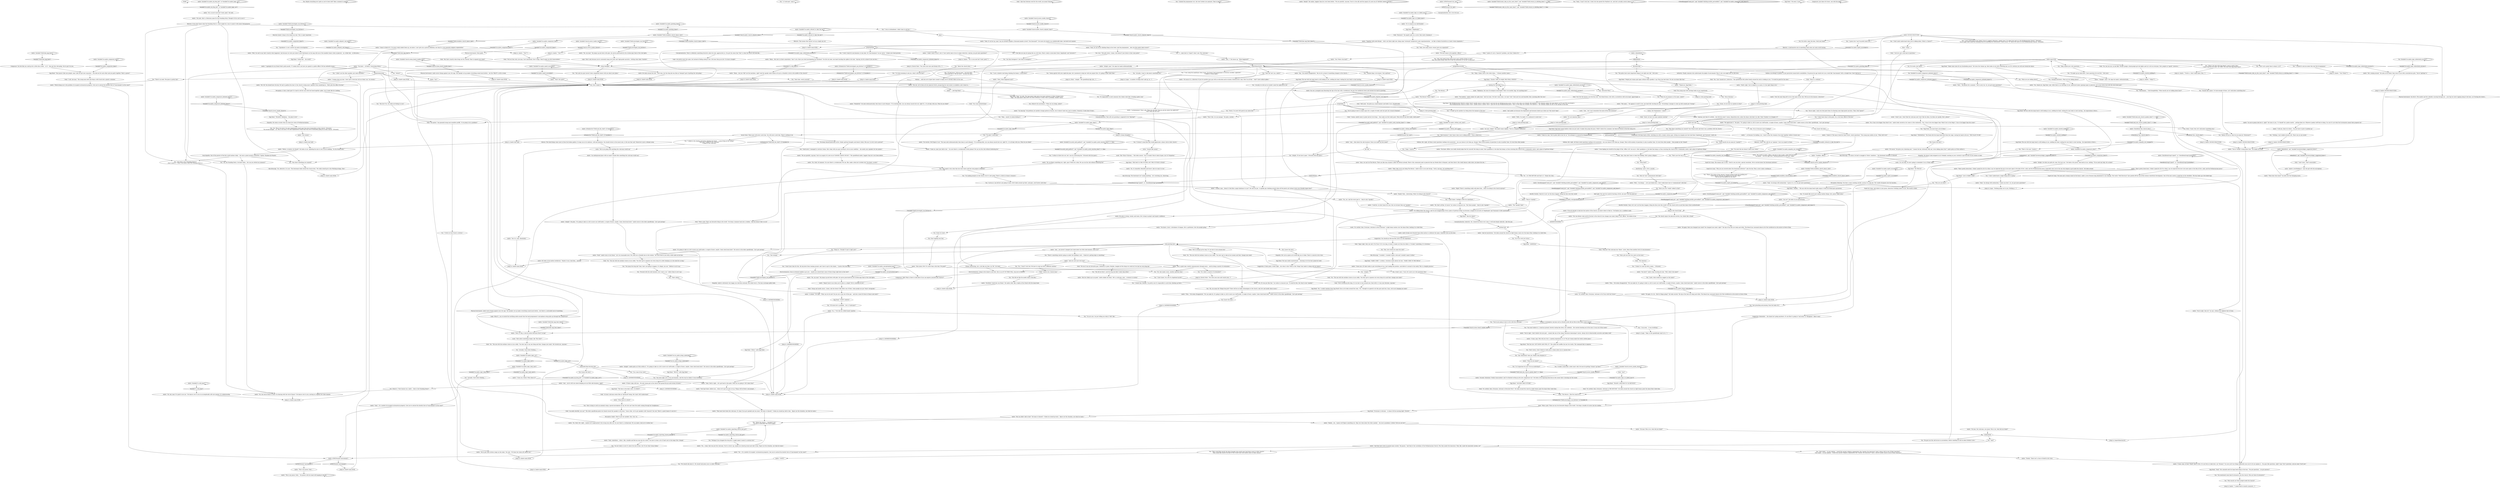 # ICE / ANDRE
# Talking to the speedfreaks' leader
# ==================================================
digraph G {
	  0 [label="START"];
	  1 [label="input"];
	  2 [label="Andre: \"Come on, man. You've gotta talk to her for us!\" He attempts to conceal his disappointment."];
	  3 [label="Andre: \"Oh, so you've met her? Good, good.\" He nods."];
	  4 [label="Andre: \"And... you haven't changed your mind about our little side business, have you?\""];
	  5 [label="You: \"I think I've come up with a name...\" (Proceed.)"];
	  6 [label="Acele: \"Like... the I-can't-remember-the-name-of-the-club amnesia?\""];
	  7 [label="Acele: \"Andre's overthinking it,\" says the girl with the microphone."];
	  8 [label="Acele: \"It's settled, then. Everyone, welcome to Disco Elysium!\" A light beam washes over the dance floor, bathing it in violet blue."];
	  9 [label="You: \"We should talk about it. We should talk about your so-called 'dancing'.\""];
	  10 [label="Egg Head: \"Make some noise for my Insulindian posse!\" He turns the volume up, then looks at you with a knowing nod. As if it's obvious you will now break into dance."];
	  11 [label="You: Maybe everything isn't quite as you've been told? Take a moment to analyse."];
	  12 [label="You: Variable[\"ice.andre_logic_whitecheck_success\"]"];
	  13 [label="Variable[\"ice.andre_logic_whitecheck_success\"]", shape=diamond];
	  14 [label="!(Variable[\"ice.andre_logic_whitecheck_success\"])", shape=diamond];
	  15 [label="You: \"I've been meaning to ask you, what's with the hair?\""];
	  16 [label="Jump to: [Andre: \"\"Mhm?\"\"]"];
	  17 [label="Egg Head: The one with the large head is still looking at you, nodding his head, waiting for your body to start moving... his expectation is fierce..."];
	  18 [label="Andre: Variable[\"TASK.investigate_sea_fortress\"]"];
	  19 [label="Variable[\"TASK.investigate_sea_fortress\"]", shape=diamond];
	  20 [label="!(Variable[\"TASK.investigate_sea_fortress\"])", shape=diamond];
	  21 [label="drughubbo"];
	  22 [label="Noid: \"The Return. I like the sound of it.\""];
	  23 [label="Andre: IsTaskActive(\"TASK.ask_the_wind\")--[[ Variable[ ]]"];
	  24 [label="IsTaskActive(\"TASK.ask_the_wind\")--[[ Variable[ ]]", shape=diamond];
	  25 [label="!(IsTaskActive(\"TASK.ask_the_wind\")--[[ Variable[ ]])", shape=diamond];
	  26 [label="You: \"As far as I can tell he's not going to leave. He'll climb around up there, and guys, you'll never catch him.\""];
	  27 [label="Andre: \"What kind of a hitch?\""];
	  28 [label="Andre: \"Yeah, he can do his climbing thing in the tower. And the programmer... does she like anodic dance music?\""];
	  29 [label="Andre: \"Ecstatic vibrations! Totally transcendent! And I've finished setting up the new compressor too!\" He looks at the imposing black box in the corner that's churning out the sound."];
	  30 [label="Andre: \"Goodbye, officer.\""];
	  31 [label="Andre: \"It's going to take us a bit to move our stuff inside. A couple of hours, maybe. Come check back later!\" He waves to the other speedfreaks. \"Let's get moving!\""];
	  32 [label="You: \"Egg Head, you must have a lot of ideas.\""];
	  33 [label="Jump to: [club greeting hub]"];
	  34 [label="Jump to: [club greeting hub]"];
	  35 [label="Conceptualization: There is definitely something futuristic about his hair, aggressively so. You get the sense that *this* is what the future will look like..."];
	  36 [label="You: \"What kind?\""];
	  37 [label="Egg Head: \"People just wanna spin tapes without them spookin' it up! Place has bad sines! No one can dance like that.\""];
	  38 [label="Andre: \"C'mon, man, at least *think* about it first. It's our lives at stake here, our *dreams!* I'm sure you'll see things differently once you've let me explain it... You guys like questions, right? Cops *love* questions, ask me some! You'll see!\""];
	  39 [label="Egg Head: \"The Perikarnassian Church is about *love*! Anodic music is about *love*! I got love for my Perikarnassian posse, *love* is the relay out of death! WE DANCE!!!\" He violently shakes the tape player, as if to see if he can break it.\n\"The Perikarnassian Church is about *love*! Anodic music is about *love*! I got love for my Perikarnassian posse, *love* is the relay out of death! WE DANCE!!!\" He violently shakes his fist to the rhythm of the beat."];
	  40 [label="Andre: \"I didn't want to say it, but it *was* pretty lame of you to imply otherwise. Anyway, you got more questions?\""];
	  41 [label="You: \"Are they foreigners? I bet they're foreigners.\""];
	  42 [label="Andre: \"They're *spooky*.\""];
	  43 [label="Andre: Variable[\"TASK.look_into_church_spooks_done\"] == false"];
	  44 [label="Variable[\"TASK.look_into_church_spooks_done\"] == false", shape=diamond];
	  45 [label="!(Variable[\"TASK.look_into_church_spooks_done\"] == false)", shape=diamond];
	  46 [label="Andre: \"Of course it is, otherwise I'd just be another poor guy with no education and no money. General-issue, man. Now I'm all that -- *and* I have radical spikes.\""];
	  47 [label="Andre: \"Not twenty.\""];
	  48 [label="Andre: Variable[\"church.ravers_inside_church\"]"];
	  49 [label="Variable[\"church.ravers_inside_church\"]", shape=diamond];
	  50 [label="!(Variable[\"church.ravers_inside_church\"])", shape=diamond];
	  51 [label="Jump to: [Savoir Faire: \"You close your eyes and vacate your...\"]"];
	  52 [label="Andre: \"You know, a host. A declaimer of slogans. He's a performer. Gets the people going.\""];
	  53 [label="Andre: Variable[\"TASK.find_egg_beat\"]"];
	  54 [label="Variable[\"TASK.find_egg_beat\"]", shape=diamond];
	  55 [label="!(Variable[\"TASK.find_egg_beat\"])", shape=diamond];
	  56 [label="Andre: \"Oh, hey, man! It's good to see you.\" He dances over to you in an inexplicably soft-core manner. It's embarrassing."];
	  57 [label="Andre: \"Oh man! Who is he, what did you think?\""];
	  58 [label="Jump to: [reportthinechurch]"];
	  59 [label="You: \"Seemed okay, to be honest. Very spiritual.\""];
	  60 [label="You: \"I'm making progress in the church, but it's slow going. There's a hitch in Soona's research.\""];
	  61 [label="Andre: \"And you can't just evict her?\""];
	  62 [label="Andre: \"What do you mean?\""];
	  63 [label="Egg Head: Egg head cannot believe what you just said. It makes him pump the jam a *little* slower for a moment, but then he returns to the full swing of it."];
	  64 [label="You: \"Is it important for you? To be an individual?\""];
	  65 [label="You: \"I'm not sure, I'm just telling you what it *felt* like.\""];
	  66 [label="You: \"A *crab-man*, man!!!\""];
	  67 [label="Andre: \"I hear you, friend. What about it?\""];
	  68 [label="Noid: \"No.\" The one with the necklace stares at you coldly. \"You don't get to say one thing and then 'change your mind'. We trusted you, cop-man.\""];
	  69 [label="Andre: \"Too modern,\" Andre shakes his spiky head. \"And too ironic. We don't want ironic, we want *real*. Real and true and beautiful, like a morning after the rave.\""];
	  70 [label="Egg Head: \"HARD CORE!\" A witless, victorious smile adorns his face. \"HARD CORE TO THE MEGA!\""];
	  71 [label="Andre: \"An underground place with no name? Sounds like something the crab-man would say.\""];
	  72 [label="Noid: \"Why not? The crab-man has *ideas*, Acele. Ideas from another level of consciousness!\""];
	  73 [label="Andre: \"It's not Amnesia, guys.\""];
	  74 [label="Egg Head: \"AMNESIA!\""];
	  75 [label="Andre: \"What does that mean?\" he yells over the thumping music."];
	  76 [label="Noid: \"Yes, *you* should do it, detective.\" The speedfreak with yellow beads around his neck is looking at you. \"It would be good for the sines.\""];
	  77 [label="You: \"Narcomania...\" (Nod thoughtfully.) \"What exactly are we talking about here?\""];
	  78 [label="Noid: \"Place is a shithole.\""];
	  79 [label="You: \"Enough histrionics. What are you talking about?\""];
	  80 [label="Physical Instrument: You feel it. The anodes and the cathodes coursing through you -- your big toe starts tapping along to the bass, as if testing the waters..."];
	  81 [label="You: \"I don't quite understand what you're talking about. What's a *posse*?\""];
	  82 [label="You: \"It sounds like you're just saying random things: love, posse, make noise.\""];
	  83 [label="Jump to: [Andre CHURCH BEAT HUB]"];
	  84 [label="Jump to: [Andre CHURCH BEAT HUB]"];
	  85 [label="Andre: \"Be careful in there, officer. And tell us how it goes, yeah? We'll be here.\"\n\"As always -- we'll be right here. Waiting patiently for the news. Yeah!\""];
	  86 [label="Jump to: [Andre main HUB]"];
	  87 [label="Jump to: [Andre main HUB]"];
	  88 [label="ANDREENDSHERE"];
	  89 [label="Andre: Variable[\"ice.andre_empathy_not_resigned\"]"];
	  90 [label="Variable[\"ice.andre_empathy_not_resigned\"]", shape=diamond];
	  91 [label="!(Variable[\"ice.andre_empathy_not_resigned\"])", shape=diamond];
	  92 [label="Andre: \"Oh! Oh! You should have the key. We had to padlock the door to the church to keep more vagrants from wandering in... Noid, give the officer the key!\""];
	  93 [label="You: \"How old *are* you, Andre?\""];
	  94 [label="You: \"Soona agreed with your nightclub plan, but I promised to help her with her project first. It's going to take some time.\""];
	  95 [label="You: \"Nothing. I just walked around a bit. There was no one inside.\""];
	  96 [label="Jump to: [Andre main HUB]"];
	  97 [label="Suggestion: Remember -- the island isn't going anywhere. It's not like it's going to *sail away* or *disappear*. Take it easy!"];
	  98 [label="Egg Head: \"YEAGH! A RETURN TO *LE RETOUR*!\""];
	  99 [label="Jump to: [Logic: \"Okay, so the speedfreaks want to st...\"]"];
	  100 [label="Andre: \"Uh... c'mon, that was just the crab-man. You're a brave cop, maybe you should go back and talk to him. Figure out the situation, see what he wants.\""];
	  101 [label="Andre: He looks around the tent. \"Aww man, but the drug lab was like an *integral* part of getting the club going.\""];
	  102 [label="You: \"She did not like the anodic dance club idea.\""];
	  103 [label="Andre: \"No, Noid. He's right... maybe we've approached it the wrong way after all. I'm sure there's a workaround. We can make a deal not to bother her.\""];
	  104 [label="You: \"I'm not really so sure it's about the lack of bass, but I'll see what Soona thinks.\""];
	  105 [label="Egg Head: The man smiles mysteriously -- choosing to let the beat speak for itself."];
	  106 [label="Andre: \"Yeah -- it's a matter of occupied ecclesiastical property. I bet you've noticed the derelict hive of *narcomania* on the coast?\""];
	  107 [label="Egg Head: \"No.\" A smile vanishes from Egg Head's face as he looks around the room. \"No, I thought we agreed to do this pure and true. Guys, we're not changing our mind.\""];
	  108 [label="Egg Head: \"DEAL!\" yells Egg Head."];
	  109 [label="You: \"Hang on, I thought I'd get it right now?\""];
	  110 [label="You: \"Soona, do you have an opinion on this?\""];
	  111 [label="Noid: \"Like that Dolorian word for the world, you mean? Elysium...\""];
	  112 [label="Acele: \"But *Disco* Elysium...\" She looks unsure. \"Isn't it wacky? Disco's kind of gone, isn't it? Forgotten.\""];
	  113 [label="Egg Head: \"SOUNDS LIKE FUTURE!\""];
	  114 [label="Andre: \"Now the only thing left to do is the name of the club. Will you do the honours, detective?\""];
	  115 [label="Andre: \"I apologize for my friend Noid's potty-mouth. *I* realize this is not how you speak to a police officer. He has authority issues.\""];
	  116 [label="Andre: \"And sadder yet because the dopeheads and burnouts holed up in there are *the worst* kind.\""];
	  117 [label="Egg Head: \"Love is HARD CORE!\""];
	  118 [label="You: \"I'm sorry the law doesn't share your vision.\""];
	  119 [label="prepreprebuh"];
	  120 [label="You: \"I don't know, I'm a bit of a dopehead myself...\""];
	  121 [label="Jump to: [Andre: \"\"Yes?\"\"]"];
	  122 [label="Andre: \"That's pretty down-beat. I think I speak for all of us when I say we expected the law to be more open to the idea of love, unity, and the Perikarnassian posse. Especially since you're the one who helped us get inside the church.\" He looks around."];
	  123 [label="Jump to: [Andre main HUB]"];
	  124 [label="Andre: \"I tell you, they're in there... You just have to give it another go.\""];
	  125 [label="Andre: Variable[\"TASK.investigate_sea_fortress\"]"];
	  126 [label="Variable[\"TASK.investigate_sea_fortress\"]", shape=diamond];
	  127 [label="!(Variable[\"TASK.investigate_sea_fortress\"])", shape=diamond];
	  128 [label="You: \"I kicked the programmer out, she won't bother you anymore. Time to dance!\""];
	  129 [label="Andre: \"Really?\" He smiles, happier than he's ever been before. \"We are grateful, cop-man. You're a true ally and the augury of a new era of *ANODIC DANCE MUSIC*.\""];
	  130 [label="Noid: \"You crazy motherfucker.\""];
	  131 [label="Andre: \"Hi again. Have you changed your mind? You changed your mind, right?\" The tips of his hair are sharp and white. The bleach has consumed almost all of the toothbrush on the mirror in front of him."];
	  132 [label="You: \"Just preaching and praying, from the looks of it.\""];
	  133 [label="Noid: \"Egg's right, they can call it 'No Truce' if it's too long. At least it stands out from the others, it *evokes* something, it's victorious.\""];
	  134 [label="You: Start tapping your foot."];
	  135 [label="Andre: His grip is strong, sweaty, and warm. He's trying to project and inspire confidence."];
	  136 [label="You: \"I'll make up my mind later. I have questions for you first.\" (Not now.)"];
	  137 [label="Andre: \"That's the spirit!\""];
	  138 [label="Esprit de Corps: The woman says to him: \"Good to see you here, special consultant. We're worried about the lieutenant-yefreitor.\""];
	  139 [label="Andre: \"Yeah,\" he shrugs with melancholy. \"I guess it is. So, you got more questions?\""];
	  140 [label="Andre: Variable[\"ice.andre_refused_to_take_the_key\"]"];
	  141 [label="Variable[\"ice.andre_refused_to_take_the_key\"]", shape=diamond];
	  142 [label="!(Variable[\"ice.andre_refused_to_take_the_key\"])", shape=diamond];
	  143 [label="Andre: \"I wanna show my hair: I don't give a fuck how old you think I am. I'm twenty!\""];
	  144 [label="Andre: \"Hmm... But she's in there somewhere, *has* to be. Have you tried investigating the machines?\" He tilts his head, one hand touching the spikes in his hair. \"Anyway, do let us know if you see her...\""];
	  145 [label="Andre: Variable[\"ice.andre_logic_wc_failed_once\"]"];
	  146 [label="Variable[\"ice.andre_logic_wc_failed_once\"]", shape=diamond];
	  147 [label="!(Variable[\"ice.andre_logic_wc_failed_once\"])", shape=diamond];
	  148 [label="Logic: That's only because you're constantly hung over from said 'high-grade narcotics'. Getting clean takes *months*."];
	  149 [label="Composure: Talk? What is there to talk about if you can express yourself with *moves*?"];
	  150 [label="decision1hub"];
	  151 [label="Kim Kitsuragi: The lieutenant isn't saying anything -- he's watching you, observing."];
	  152 [label="Noid: \"*And* short. *And* memorable!\""];
	  153 [label="Kim Kitsuragi: \"Of course, he had to smuggle in 'furies' somehow...\" the lieutenant mumbles to himself."];
	  154 [label="You: \"I refuse to throw her out, but I can try convincing her.\" (Proceed with the quest.)"];
	  155 [label="Jump to: [Andre: \"\"Oh, so you met her? Good, good.\"\"]"];
	  156 [label="Egg Head: The one with the large head is still looking at you, nodding his head, waiting for your body to start moving..."];
	  157 [label="Jump to: [Andre main HUB]"];
	  158 [label="Andre: \"Really? Huh... interesting. What's he doing in the church?\""];
	  159 [label="You: \"Don't worry, I don't think he really gives a damn about you or anyone else.\""];
	  160 [label="Rhetoric: A half-hearted sell of something which does not seem worth buying."];
	  161 [label="Physical Instrument: Feels good."];
	  162 [label="Andre: Variable[\"ice.andre_altgreet_cool_dance\"]"];
	  163 [label="Variable[\"ice.andre_altgreet_cool_dance\"]", shape=diamond];
	  164 [label="!(Variable[\"ice.andre_altgreet_cool_dance\"])", shape=diamond];
	  165 [label="Andre: \"Hello, I'm Andre. It's a pleasure to meet you.\""];
	  166 [label="Composure: He leans back a little, watching you with a steady, serious gaze, letting you imagine just how bad those 'dopeheads' and 'burnouts' really are."];
	  167 [label="Andre: \"I knew it! The man is back for those sweet, sweet questions!\" The young man smiles at you. \"What will it be?\""];
	  168 [label="Jump to: [ANDREENDSHERE]"];
	  169 [label="You: \"Actually, I have been thinking....\""];
	  170 [label="Noid: \"No.\" The one with the necklace stares at you coldly. \"You don't get to take all our money and then 'change your mind'."];
	  171 [label="Egg Head: \"TRUST!\" yells Egg Head."];
	  172 [label="You: [Leave the tent.]"];
	  173 [label="You: \"Proceed with the side business, but I want a cut.\" (Allow them to set it up.)"];
	  174 [label="Andre: \"Aw man, really?!\" His smile wanes slightly. \"You're a complete ballbuster.\""];
	  175 [label="club greeting hub"];
	  176 [label="You: (Observe his movement.) \"What are you doing, Andre?\""];
	  177 [label="Andre: \"Together with Acele Berger -- who's out there right now, doing some *seriously* progressive sonic experimentation -- we like to think of ourselves as 'music venue organizers.'\""];
	  178 [label="Andre: \"Well, I'm sad to say, that's exactly what happened. Sad because we were just about to put Martinaise on the map with one of the maddest dance clubs in Jamrock -- no, strike that -- in Revachol...\""];
	  179 [label="Andre: \"You know, officer, you really should judge that for yourself. But keep in mind, their spookiness is the kind that keeps us from restoring this church into a community centre. And a place of spiritual refuge.\""];
	  180 [label="You: \"Okay, maybe just a few questions...\""];
	  181 [label="You: \"What's the status of the church? I haven't gotten inside the building yet.\"\n\"Acele told me Noid put the padlock on the door. Why?\"\n\"Did you put the padlock on the door?\"
"];
	  182 [label="Jump to: [Andre CHURCH BEAT HUB]"];
	  183 [label="Andre: \"Hmm... but you *did* see the machines, right? And the spooky water basins set up in a ritualistic circle in the middle of the church?\""];
	  184 [label="Andre: \"Oh man, the crab-man, you mean! Who is he, what did you think?\""];
	  185 [label="Andre: IsTHCPresent(\"art_cop\")"];
	  186 [label="IsTHCPresent(\"art_cop\")", shape=diamond];
	  187 [label="!(IsTHCPresent(\"art_cop\"))", shape=diamond];
	  188 [label="Andre: Variable[\"ice.andre_greeting_done\"]"];
	  189 [label="Variable[\"ice.andre_greeting_done\"]", shape=diamond];
	  190 [label="!(Variable[\"ice.andre_greeting_done\"])", shape=diamond];
	  191 [label="You: \"What's the deal with Egg Head? I want to talk to him.\"\n\"I know Noid has his sines, but what's the deal with Egg Head there?\""];
	  192 [label="You: \"About the church... I checked it out.\"\n\"I'm here to talk about the church again.\""];
	  193 [label="Jump to: [Andre main HUB]"];
	  194 [label="Noid: \"For me it was my favourite part. Chemistry is great. Besides, imagine all the drugs we could do if we had our own drug lab.\""];
	  195 [label="You: \"I *could* go for another try. Bring down the hammer of the law.\""];
	  196 [label="Andre: \"No, Noid. No hammer. I'm sure there's a workaround. We can, like, make a deal not to bother her? You know, co-exist.\""];
	  197 [label="You: \"You're going to have to share space for a couple of weeks until she gets her research finished.\""];
	  198 [label="You: \"I don't have time to feel good, I'm a very busy officer of the law.\""];
	  199 [label="Noid: \"See?\""];
	  200 [label="Andre: Variable[\"TASK.locate_ruby_on_the_coast_done\"]  and  Variable[\"TASK.return_to_whirling_done\"] == false"];
	  201 [label="Variable[\"TASK.locate_ruby_on_the_coast_done\"]  and  Variable[\"TASK.return_to_whirling_done\"] == false", shape=diamond];
	  202 [label="!(Variable[\"TASK.locate_ruby_on_the_coast_done\"]  and  Variable[\"TASK.return_to_whirling_done\"] == false)", shape=diamond];
	  203 [label="Kim Kitsuragi: \"No, detective. It is not.\" The lieutenant looks toward the church door. \"We really should get to the Whirling-in-Rags. Now.\""];
	  204 [label="Andre: \"Yes -- it's a matter of occupied  ecclesiastical property. I bet you've noticed the derelict hive of *narcomania* on the coast?\""];
	  205 [label="You: \"It doesn't sound like they would appreciate a dance club in their church.\""];
	  206 [label="soona thoughts"];
	  207 [label="dec hub"];
	  208 [label="undecided final decision hub"];
	  209 [label="Noid: \"No.\" The one with the necklace stares at you coldly. \"You don't get to squeeze out every drop of us and then 'change your mind'.\""];
	  210 [label="Andre: \"Alright!\" He grins. \"It's going to take us a bit to move our stuff inside. A couple of hours, maybe. Come check back later!\" Andre waves to the other speedfreaks. \"Let's get moving!\""];
	  211 [label="Acele: \"We're not going with anything the crab-man would say.\""];
	  212 [label="Andre: Andre breaks into frenzied dance-like motion to celebrate the name. Someone turns up the beat."];
	  213 [label="You: Shake his hand."];
	  214 [label="Andre: \"This is my posse: Noid....\""];
	  215 [label="Volition: An attempt to pander to your perceived conservative sensibilities. No person his age would ever use a word like *narcomania* with a straight face. Don't fall for it!"];
	  216 [label="You: \"I'll look into it. Tell me more.\" (Get the task.)\n\"We'll look into it. Tell me more.\" (Accept the task.)"];
	  217 [label="Empathy: Andre is obviously very happy you took him seriously. The whole tent is. The boys exchange giddy looks."];
	  218 [label="Volition: He's right. All those sweet questions waiting to be answered... you can choose to let them go, though. There will be plenty of questions to ask at another time. Or even from other people."];
	  219 [label="You: \"No. This is too much. No sane organization would want this level of absurdity in their church.\" (Proceed.)\n\"On second thought -- no. This is too much. No sane organization would want this level of absurdity going on in their church.\" (Proceed.)"];
	  220 [label="Noid: \"Do it for the masses, do it for the crew.\" His friend forms a fist with a screwdriver still in his hand. Approvingly so."];
	  221 [label="Jump to: [Logic: \"A number of things don't add up. Le...\"]"];
	  222 [label="Andre: \"Hm.\" He sounds disappointed. \"But do let us know if something changes in the church...\""];
	  223 [label="You: \"Good news! I managed to convince Soona. She's okay with you guys moving in, but on one condition -- she needs your speakers for her project.\""];
	  224 [label="Andre: \"But he's likely up to no good.\" Andre shakes his head. \"He's a crab-man, man... a menace to society.\""];
	  225 [label="Noid: \"What a pity! Those are my two favourite things in the world.\" He drops a bundle of screws into his toolbox."];
	  226 [label="justgetthisoverwith"];
	  227 [label="Noid: \"No, but you see, no one likes *drunk* people, drunk people get into fights and try to hit on everyone. Now, people on *speed*, however...\""];
	  228 [label="You: \"Now's not a great time to dance, is it?\""];
	  229 [label="You: \"Who exactly are these people inside the church?\""];
	  230 [label="Andre: \"Oh yeah, that's a Meteoran name for the Founding Party. Thought it'd be cool to use it.\""];
	  231 [label="Empathy: He's not as glad as he would like you to think. There is concern in his voice."];
	  232 [label="Jump to: [ANDREENDSHERE]"];
	  233 [label="Andre: \"Come now, it'll take weeks to get everything set up, start making the produce, and deliver it around to the needy. This is a lengthy process.\""];
	  234 [label="Andre: \"No, it has to be bigger than Hard Core.\" Andre looks worried as he comes to this realization. \"Yes, it has to be even bigger than *Hard Core to the Mega*, it has to be bigger than the scene!\""];
	  235 [label="Jump to: [club greeting hub]"];
	  236 [label="Esprit de Corps: And where is your posse, detective? Nothing comes to you. The world is silent."];
	  237 [label="Andre: \"You see, we've been all over Jamrock North, prospecting for real estate to establish a new venue in...\""];
	  238 [label="Noid: \"I will, law-man.\" The young man nods and drops a drill chuck into a plastic container."];
	  239 [label="Esprit de Corps: Two men and a woman stand on the beach, under a row of houses long abandoned to war damage. The words \"Feld Electrical\" have peeled off the turn-of-the-century waterfront development. One of the men carries a small boy on his shoulders. The boy looks up at the faded logo."];
	  240 [label="You: \"That's just the way it is.\""];
	  241 [label="Andre: \"Well...\" He pauses for a moment. \"We're sorry too. So, you got more questions?\""];
	  242 [label="Andre: Variable[\"ice.andre_composure_initiated_dance\"]"];
	  243 [label="Variable[\"ice.andre_composure_initiated_dance\"]", shape=diamond];
	  244 [label="!(Variable[\"ice.andre_composure_initiated_dance\"])", shape=diamond];
	  245 [label="Andre: \"Yes, yes. And the worst part is -- they're also *spooky*.\""];
	  246 [label="Jump to: [Andre hair hub]"];
	  247 [label="You: \"Actually, he told me he wouldn't mind the nightclub at all.\""];
	  248 [label="Andre: Variable[\"ice.andre_composure_done\"]"];
	  249 [label="Variable[\"ice.andre_composure_done\"]", shape=diamond];
	  250 [label="!(Variable[\"ice.andre_composure_done\"])", shape=diamond];
	  251 [label="Electrochemistry: Going to the island is your fate, this is an ACT OF FREE WILL. Say yes to CHOICE!"];
	  252 [label="You: \"How do *you* communicate with him?\""];
	  253 [label="Jump to: [Andre main HUB]"];
	  254 [label="Andre: Variable[\"church.soona_heard_rumble_hum\"]"];
	  255 [label="Variable[\"church.soona_heard_rumble_hum\"]", shape=diamond];
	  256 [label="!(Variable[\"church.soona_heard_rumble_hum\"])", shape=diamond];
	  257 [label="You: \"I... came here to *report* what I saw. The crab-man.\""];
	  258 [label="You: \"She *absolutely* does not. Really truly despises it.\""];
	  259 [label="Noid: \"I guess it's not a *massive* problem, now that I think of it.\""];
	  260 [label="You: \"Okay... maybe I'm kinda feeling it.\""];
	  261 [label="Noid: \"But that's exactly what drugs are for. Exactly. Time to expand your mind!\""];
	  262 [label="Jump to: [Andre CHURCH BEAT HUB]"];
	  263 [label="Andre: \"You know -- of Meteo. Concerning Meteo.\""];
	  264 [label="You: (Nod.) \"Good. Now, let's talk about something else.\""];
	  265 [label="You: \"That's idiotic.\""];
	  266 [label="Noid: \"No.\" The one with the necklace stares at you coldly. \"You don't get to squeeze out every drop of us after keeping us in the dark for so long.\""];
	  267 [label="Andre: \"How about 50%? It's more than a fair deal. We good?\""];
	  268 [label="Suggestion: It feels good, it feels right... but what is this? What is this *thing* that Andre is doing with his limbs?!"];
	  269 [label="Interfacing: I get it. He's a puzzle."];
	  270 [label="Andre: \"The *spooky* kind.\""];
	  271 [label="You: \"'Spookiness' is not a matter for police investigation.\""];
	  272 [label="Andre: CheckEquipped(\"neck_tie\")  and  Variable[\"whirling.necktie_personified\"]  and  Variable[\"ice.andre_composure_said_dance\"]"];
	  273 [label="CheckEquipped(\"neck_tie\")  and  Variable[\"whirling.necktie_personified\"]  and  Variable[\"ice.andre_composure_said_dance\"]", shape=diamond];
	  274 [label="!(CheckEquipped(\"neck_tie\")  and  Variable[\"whirling.necktie_personified\"]  and  Variable[\"ice.andre_composure_said_dance\"])", shape=diamond];
	  275 [label="Andre: Variable[\"ice.andre_esprit_succeeded\"]"];
	  276 [label="Variable[\"ice.andre_esprit_succeeded\"]", shape=diamond];
	  277 [label="!(Variable[\"ice.andre_esprit_succeeded\"])", shape=diamond];
	  278 [label="Andre: Variable[\"ice.acele_noid_padlock\"]  and  Variable[\"ice.andre_acele_reaction_done\"] == false"];
	  279 [label="Variable[\"ice.acele_noid_padlock\"]  and  Variable[\"ice.andre_acele_reaction_done\"] == false", shape=diamond];
	  280 [label="!(Variable[\"ice.acele_noid_padlock\"]  and  Variable[\"ice.andre_acele_reaction_done\"] == false)", shape=diamond];
	  281 [label="Andre: CheckItemGroup(\"speed\")  or  CheckItemGroup(\"pyrholidon\")"];
	  282 [label="CheckItemGroup(\"speed\")  or  CheckItemGroup(\"pyrholidon\")", shape=diamond];
	  283 [label="!(CheckItemGroup(\"speed\")  or  CheckItemGroup(\"pyrholidon\"))", shape=diamond];
	  284 [label="Acele: \"Guys, we can't do The Return. There are like tons of places called The Return already. There's this communist joint in Jamrock that my friends like to frequent, and then there's this really famous radio show, you know the one...\""];
	  285 [label="Jump to: [Andre: \"\"I asked Noid to install a measure...\"]"];
	  286 [label="Jump to: [Andre: \"\"Truth is, I don't really know. Non...\"]"];
	  287 [label="Andre: \"He's a quiet man, mostly communicates through music... and by being a master of ceremonies.\""];
	  288 [label="You: \"Yeah, I *can't* evict her. I tried, but she quoted the Wayfarer Act, and she's actually correct about it, so...\""];
	  289 [label="Andre: \"We can figure something out, right, guys? Work out a deal. We can run the club without bothering her.\""];
	  290 [label="Andre: \"Excellent! Good luck, my friend.\" He smiles wide, like a replica of his friend with the large head."];
	  291 [label="Noid: \"What a pity! That's my favourite thing in the world.\" He drops a hammer back into a toolbox. \"And she doesn't like it at all.\""];
	  292 [label="Drama: A courageous cop-man such as thyself surely did not flee in fear from a mere mortal!"];
	  293 [label="Noid: \"No matter,\" the paranoid young man mumbles gruffly. \"Is he going to be a problem?\""];
	  294 [label="Andre: \"You'll get there, believe me... when we've got our gear set up. Things will be flowin' and pumpin'...\""];
	  295 [label="Savoir Faire: These guys will never catch him. You will never catch him. There's nothing to do."];
	  296 [label="Andre: \"No worries. We'll figure it out.\" The man nods enthusiastically, then leans in and whispers: \"If co-existing fails, you can always muscle her out, right? If... it's all okay with you. What do you think?\""];
	  297 [label="Andre: \"We appreciate it.\" He grins. \"It's going to take us a bit to move our stuff inside. A couple of hours, maybe. Come check back later!\" Andre waves to the other speedfreaks. \"Let's get moving!\""];
	  298 [label="Noid: \"Pull out that stick, law-man. You'd absolutely *love* drugs. They'll make you feel transcendent.\""];
	  299 [label="Andre: \"Yes?\""];
	  300 [label="Andre: \"Meteo. A country. On Mundi?\" He looks at you, squinting his eyes to see if you're kidding. \"On the Mundi isola.\""];
	  301 [label="Andre hair hub"];
	  302 [label="Jump to: [soona thoughts]"];
	  303 [label="Andre: Variable[\"ice.ice_andre_drugs_undecided\"]"];
	  304 [label="Variable[\"ice.ice_andre_drugs_undecided\"]", shape=diamond];
	  305 [label="!(Variable[\"ice.ice_andre_drugs_undecided\"])", shape=diamond];
	  306 [label="You: [Leave the tent.]"];
	  307 [label="Acele: \"Yekokataa, the zone of ecological catastrophe? That's too morbid, Egg. Got anything else?\""];
	  308 [label="You: \"Disco Elysium.\""];
	  309 [label="Andre: \"...and Egg Head.\""];
	  310 [label="Egg Head: \"Also for talent!\""];
	  311 [label="Egg Head: \"Dopeheads!\""];
	  312 [label="Perception: Is that a bald spot? It's hard to tell for sure with the fused-together spikes, but it looks like he's balding."];
	  313 [label="Jump to: [Noid: \"\"Alright.\" The speedfreak dips into...\"]"];
	  314 [label="Andre: \"Alright. Do what you gotta do, man. We trust you.\" He looks at his posse, then back at you, smiling. \"If you need any help, let us know.\""];
	  315 [label="Andre: CheckEquipped(\"neck_tie\")  and  Variable[\"whirling.necktie_personified\"]  and  Variable[\"ice.andre_composure_said_dance\"]"];
	  316 [label="CheckEquipped(\"neck_tie\")  and  Variable[\"whirling.necktie_personified\"]  and  Variable[\"ice.andre_composure_said_dance\"]", shape=diamond];
	  317 [label="!(CheckEquipped(\"neck_tie\")  and  Variable[\"whirling.necktie_personified\"]  and  Variable[\"ice.andre_composure_said_dance\"])", shape=diamond];
	  318 [label="Half Light: You can't be scared of moving a lil bit, are you?! Get the grind on!"];
	  319 [label="Andre: \"Yeah, sometimes... when I, like, stumble and find my way into his centre. You have to hear a lot of 'hard core to the mega' first, though.\""];
	  320 [label="Andre: \"And...?\" He tenses up. \"What happened?\""];
	  321 [label="Andre: \"But you didn't talk to him?\" He hums to himself. \"I think you should go back -- figure out the situation, see what he wants.\""];
	  322 [label="Andre: \"Maybe... uh... I guess we'll figure something out. Okay, but what about the other spooker -- the one in grandma's clothes? Did you see her?\""];
	  323 [label="You: \"I think we have found a solution.\""];
	  324 [label="Andre: \"Yeah, Noid is right... let's get back to the point. What are we going to *do* about him?\""];
	  325 [label="You: \"It's impossible to catch someone who climbs walls like a freaking spider-crab.\""];
	  326 [label="You: \"I was so intimidated, I didn't dare to ask her...\""];
	  327 [label="You: \"Before we go on, what do you mean by *Meteoran*?\""];
	  328 [label="Jump to: [Andre: \"\"Yes?\"\"]"];
	  329 [label="You: \"And?\""];
	  330 [label="You: \"You were right, he's a true narcomaniac. And the way he climbs! It was terrifying.\""];
	  331 [label="Andre: \"Alright!\" Andre grins as if this settles it. \"It's going to take us a bit to move our stuff inside. A couple of hours, maybe. Come check back later!\" He waves to the other speedfreaks. \"Let's get moving!\""];
	  332 [label="Andre: \"And... what about the side business? Have you made up your mind?\""];
	  333 [label="Andre: \"Of course!\" He gives you a knowing nod. \"I meant the bar, obviously. Why am I even talking about this?\" Andre grins as if this settles it."];
	  334 [label="Jump to: [ANDREENDSHERE]"];
	  335 [label="You: \"Acele, what would you suggest as the name?\""];
	  336 [label="naming the club hub"];
	  337 [label="You: \"No Truce with the Furies.\""];
	  338 [label="Acele: \"It's settled, then. Everyone, welcome to No Truce with the Furies!\""];
	  339 [label="Andre: \"Yes, my man!\" He jumps up and down with glee, his moves punctuated by the stroboscopic flash of the club lights."];
	  340 [label="Conceptualization: Imbecilic. Yes, should the future ever come, it will look deeply imbecilic. Like this guy."];
	  341 [label="Andre: \"Yes, thank you, Egg Head. And, while there is no shortage of raw, unfettered talent spinning tapes in Jamrock, we've had rotten luck with the real estate part.\""];
	  342 [label="Andre: \"I'm talking about the church. And I'm not exaggerating! Even a place of spiritual refuge can become a magnet for all sorts of *dopeheads* and *burnouts* if left unattended...\""];
	  343 [label="andrespookyhub"];
	  344 [label="You: \"You mentioned some kind Ecclesiastes own the church. Who are these Ecclesiastes?\""];
	  345 [label="Noid: \"I bet he's got a shit-load of questions.\""];
	  346 [label="Andre: \"UNITY!\""];
	  347 [label="Andre: \"You're right, they do!\" he says, without the slightest hint of irony."];
	  348 [label="Andre: Variable[\"ice.andre_esprit_succeeded\"]"];
	  349 [label="Variable[\"ice.andre_esprit_succeeded\"]", shape=diamond];
	  350 [label="!(Variable[\"ice.andre_esprit_succeeded\"])", shape=diamond];
	  351 [label="Egg Head: \"Oh yeah, it can!\""];
	  352 [label="Andre: \"He's coming around.\" He nods at his friend, then turns to you with a mischievous grin: \"You're *getting* it.\""];
	  353 [label="Andre: Variable[\"ice.andre_logic_whitecheck_success\"]"];
	  354 [label="Variable[\"ice.andre_logic_whitecheck_success\"]", shape=diamond];
	  355 [label="!(Variable[\"ice.andre_logic_whitecheck_success\"])", shape=diamond];
	  356 [label="You: \"I don't know, I indulge a little too sometimes...\""];
	  357 [label="doing in the church hub"];
	  358 [label="Composure: You feel like you could go for a little disco when -- or if -- they get this club going. You've got it in you."];
	  359 [label="Physical Instrument: Audio waves thump against your rib cage. The speaker set-up makes everything sound much better... but the *BEAT* is still so weak."];
	  360 [label="Logic: What if... you re-routed the terrifying audio assault that the lead programmer's microphone setup picks up through this compressor?"];
	  361 [label="You: \"She did not like it, and the drug lab didn't really help either.\""];
	  362 [label="Noid: \"I mean, anodic music is great and all, but drugs -- they make you feel really good. When did you last feel really, really good?\""];
	  363 [label="You: \"Hey, who needs drugs when you've got a bottle of beer or two?\"\n\"Hey, who needs drugs when you've got the mysteries of *Al Gul* to discover?\""];
	  364 [label="Rhetoric: That means they haven't set up a single one yet."];
	  365 [label="Andre: \"You can always come ask for the key to the church if you change your mind. Keep it cool, officer.\" He winks at you."];
	  366 [label="You: \"There's something sinister going on under the building's roof... I think he's getting high or something.\""];
	  367 [label="You: \"I'm a man of my word.\""];
	  368 [label="You: \"You mean the drug lab? Yeah, that's not going to happen. It's illegal, you see.\" (Refuse to set it up.)"];
	  369 [label="Andre: \"Noid!\" Andre turns to his friend. \"Let's be reasonable here! We could use a friendly face in the station.\" He turns back to you with a wide smile on his face."];
	  370 [label="You: [Leave the tent.]"];
	  371 [label="You: \"Kim, how would you name the club?\""];
	  372 [label="Andre: \"And yet mysterious.\" He looks around the church as light beams wash over the dance floor, bathing it in violet blue."];
	  373 [label="You: Don't shake it."];
	  374 [label="Andre main HUB"];
	  375 [label="Volition: ...with the sort of glee that's meant to imply you've already taken on the case."];
	  376 [label="Andre: \"Alright, man!\" He claps his hands enthusiastically."];
	  377 [label="You: \"That's it for now.\" [Leave.]"];
	  378 [label="Empathy: He doesn't look resigned at all. Probably counting on your curiosity to get the best of you sooner or later."];
	  379 [label="Andre: Variable[\"church.ravers_inside_church\"]"];
	  380 [label="Variable[\"church.ravers_inside_church\"]", shape=diamond];
	  381 [label="!(Variable[\"church.ravers_inside_church\"])", shape=diamond];
	  382 [label="Jump to: [ANDREENDSHERE]"];
	  383 [label="Andre: \"Yes it is, man. Absolutely.\""];
	  384 [label="Andre: Variable[\"tc.crab_man\"]"];
	  385 [label="Variable[\"tc.crab_man\"]", shape=diamond];
	  386 [label="!(Variable[\"tc.crab_man\"])", shape=diamond];
	  387 [label="Jump to: [Andre main HUB]"];
	  388 [label="Andre: \"Yes, my man!\" He jumps up and down with glee, his moves punctuated by the stroboscopic flash of the club lights."];
	  389 [label="Volition: He's right. All those sweet questions waiting to be answered... you can choose to let them go, though. There will be plenty of questions to ask at another time. Or even from other people -- from people on the *island*."];
	  390 [label="Andre: \"Report back to me when you've done so, alright? We're counting on you!\""];
	  391 [label="Andre: Variable[\"TASK.find_egg_beat_done\"]"];
	  392 [label="Variable[\"TASK.find_egg_beat_done\"]", shape=diamond];
	  393 [label="!(Variable[\"TASK.find_egg_beat_done\"])", shape=diamond];
	  394 [label="Andre: \"Yeah. It's all set up, man! Can you already imagine a thousand people in here?! Ten thousand?!\" He waves his hands in an unbelievably lame, non-hard-core manner."];
	  395 [label="Andre: Variable[\"church.ravers_inside_church\"]"];
	  396 [label="Variable[\"church.ravers_inside_church\"]", shape=diamond];
	  397 [label="!(Variable[\"church.ravers_inside_church\"])", shape=diamond];
	  398 [label="You: \"I talked to the shadow-clad being climbing the beams -- a man living on the ceiling!\"\n\"This time, I talked to the crab-man.\"\n\"I talked to the crab-man.\""];
	  399 [label="You: \"Of course he's a problem -- he's a *crab-man*!\""];
	  400 [label="You: \"She made it very clear that she won't leave until her own project is finished.\""];
	  401 [label="Andre: \"If that's okay with her... We only wanna get in the church and spread the joy and ecstasy of music.\""];
	  402 [label="Andre: \"Right? There's something really odd about him... what's he doing in the church anyway?\""];
	  403 [label="You: \"The love? No, I'm really not feeling it at all.\""];
	  404 [label="You: \"Was there something you wanted?\""];
	  405 [label="You: (Mask it.) \"Now humour me, Andre -- what is the Founding Party?\""];
	  406 [label="You: \"Oh, you mean the *illegal drug lab*? There will be no shady shenanigans in the church, only love and anodic dance music.\""];
	  407 [label="You: \"Noid, give me your two cents on the issue.\""];
	  408 [label="Acele: \"I don't care, I don't like the crab-man and I don't like his ideas, his ideas are spooky. Next, please!\""];
	  409 [label="Jump to: [Andre main HUB]"];
	  410 [label="You: \"Why are you here?\""];
	  411 [label="Noid: \"Unity.\""];
	  412 [label="Egg Head: \"Your posse's like your people, man! Like you got your cop posse -- you look out for each other and you party together. That's a posse!\""];
	  413 [label="Jump to: [Andre main HUB]"];
	  414 [label="Andre: \"It's to express my individuality.\""];
	  415 [label="Jump to: [Logic: \"Nothing jumps out to you. Nothing o...\"]"];
	  416 [label="Andre: Variable[\"ice.andre_started_nodding\"]"];
	  417 [label="Variable[\"ice.andre_started_nodding\"]", shape=diamond];
	  418 [label="!(Variable[\"ice.andre_started_nodding\"])", shape=diamond];
	  419 [label="Composure: Just dance for hours, one with the night!"];
	  420 [label="Logic: Are pretty much the same, but instead of falling asleep at the 12th hour they go on for *24 hours straight*."];
	  421 [label="Andre: Variable[\"ice.andre_conceptualized_hair\"]"];
	  422 [label="Variable[\"ice.andre_conceptualized_hair\"]", shape=diamond];
	  423 [label="!(Variable[\"ice.andre_conceptualized_hair\"])", shape=diamond];
	  424 [label="Jump to: [Andre main HUB]"];
	  425 [label="Andre: \"C'mon, man. Who will you trust, a spooky programmer or us? We just wanna make the world a better place.\""];
	  426 [label="Andre: \"That must have been the crab-man. It's okay if you got spooked and ran away.\" He hums to himself. \"I think you should go talk to him -- figure out the situation, see what he wants.\""];
	  427 [label="Andre: \"Anyway, now that it's settled... how did she seem? I mean, disposition-wise, about the dance club idea? 'Ja' oder 'Nein'? Rockin' it or droppin' it?\""];
	  428 [label="Noid: \"Hell yeah.\" He picks up a small hammer and holds it out, ritualistically."];
	  429 [label="Andre: \"Oh, the God of Dance is back! I'm dancing with the God of Dance!\" He dances over to you, moving in a slightly less lame manner."];
	  430 [label="Andre: \"Come to think of it, I've never really looked them up, you know. I can't give you a precise definition, but they're a very powerful religious organization.\""];
	  431 [label="Andre: \"Hi again. So, uh... How're things going?\" He looks excited. The tips of his hair are sharp and white. The bleach has consumed almost all of the toothbrush on the mirror in front of him."];
	  432 [label="Andre: Variable[\"ice.andre_ok_drug_lab\"]  or Variable[\"ice.andre_logic_cut\"]"];
	  433 [label="Variable[\"ice.andre_ok_drug_lab\"]  or Variable[\"ice.andre_logic_cut\"]", shape=diamond];
	  434 [label="!(Variable[\"ice.andre_ok_drug_lab\"]  or Variable[\"ice.andre_logic_cut\"])", shape=diamond];
	  435 [label="Jump to: [ANDREENDSHERE]"];
	  436 [label="You: \"Side business? I don't know what you're talking about.\" (Turn a blind eye.)"];
	  437 [label="Andre: \"Fine...\" He seems disappointed. \"We can make do. It's going to take us a bit to move our stuff inside. A couple of hours, maybe. Come check back later.\" Andre waves to the other speedfreaks. \"Let's get moving!\""];
	  438 [label="Acele: \"How about something simple, like 'The Club'?\""];
	  439 [label="Acele: \"Sounds like money.\""];
	  440 [label="Andre: \"You're *totally* wrong about that.\" He shakes his head."];
	  441 [label="Andre CHURCH BEAT HUB"];
	  442 [label="Egg Head: \"YEAAGH! Yekokataa -- the place to be!\""];
	  443 [label="Andre: \"That's pretty down-beat. I think I speak for all of us when I say we expected the law to be more open to the idea of love, unity, and the Perikarnassian posse.\""];
	  444 [label="Electrochemistry: Exxcccccitement bubbles up in you -- maybe you should blast some of these drugs right here in this tent?!"];
	  445 [label="Andre: \"Come on, man! Just talk to her -- I'm sure there's a workaround. Pretty please? We can run the club without bothering her.\""];
	  446 [label="Andre: IsTaskActive(\"TASK.investigate_sea_fortress\")--[[ Variable[ ]]"];
	  447 [label="IsTaskActive(\"TASK.investigate_sea_fortress\")--[[ Variable[ ]]", shape=diamond];
	  448 [label="!(IsTaskActive(\"TASK.investigate_sea_fortress\")--[[ Variable[ ]])", shape=diamond];
	  449 [label="Andre: IsKimHere()"];
	  450 [label="IsKimHere()", shape=diamond];
	  451 [label="!(IsKimHere())", shape=diamond];
	  452 [label="You: \"Okay, I think I have a few other ideas...\" (Choose another name.)"];
	  453 [label="You: \"Perhaps if you dropped the drug lab, it might make it easier to convince her.\""];
	  454 [label="Andre: \"Yes? What's the deal?\""];
	  455 [label="Egg Head: \"Everyone is welcome -- to dance till the morning light! YEAGH!\""];
	  456 [label="Noid: \"Drugs and anodic music, I mean. And she doesn't like either one of them. Some people are just *born* retrograde.\""];
	  457 [label="Jump to: [Andre main HUB]"];
	  458 [label="You: \"Was there something you wanted? Your friend Acele said there was a problem with the church.\""];
	  459 [label="You: \"Or is it because you're balding?\""];
	  460 [label="You: \"Fair enough.\""];
	  461 [label="You: \"Actually, I have been thinking....\""];
	  462 [label="Noid: \"We're setting up the shop. It's too late to turn around now.\""];
	  463 [label="You: \"What do you propose as the name, Andre?\""];
	  464 [label="Andre: \"Wow, it's big. A club for entire Revachol West? So big!\""];
	  465 [label="Jump to: [Andre main HUB]"];
	  466 [label="Authority: Finally someone who understands the plight of narcomania! Play it cool, you might have an ally here."];
	  467 [label="Andre: You see a youngish man bleaching the tips of his hair with a toothbrush. He puts the toothbrush down and extends his hand in greeting."];
	  468 [label="Andre: \"This is my posse: Noid...\" He pauses with his hand still hanging in the air."];
	  469 [label="Noid: The young man with earrings looks at you suspiciously."];
	  470 [label="Andre: \"So you're gonna look into it, right?\" He turns to you. \"It *should* be a police matter -- getting them out. Whatever spooky stuff they're doing, I'm sure it's not what the Ecclesiastes meant their property for.\""];
	  471 [label="Andre: \"Totally.\" There isn't a trace of doubt in his voice."];
	  472 [label="You: \"I guess love *can* be pretty hard core...\""];
	  473 [label="Egg Head: \"Yeaahh...\" The one with the large head really enjoys it when his friend gets mysterious."];
	  474 [label="You: \"I don't understand a single thing you're saying.\""];
	  475 [label="Andre: CheckItem(\"key_church_door\")"];
	  476 [label="CheckItem(\"key_church_door\")", shape=diamond];
	  477 [label="!(CheckItem(\"key_church_door\"))", shape=diamond];
	  478 [label="You: \"About the church door...\""];
	  479 [label="Andre: Variable[\"ice.andre_composure_done\"]"];
	  480 [label="Variable[\"ice.andre_composure_done\"]", shape=diamond];
	  481 [label="!(Variable[\"ice.andre_composure_done\"])", shape=diamond];
	  482 [label="Noid: \"It's settled, then. Everyone, welcome to THE RETURN!\" He looks around the church as light beams paint the dance floor violet blue."];
	  483 [label="Shivers: The wind brings some snow in from the broken gallery. It wraps you in its embrace, cold and luminous. You should return to the mural soon, to the one that said: Tomorrow is just a whisper away."];
	  484 [label="You: \"Have you ever *really* talked to him?\""];
	  485 [label="Andre: \"Wow! What happened next?\""];
	  486 [label="reportthinechurch"];
	  487 [label="Egg Head: \"The lines in the dark, exist, CO-EXIST!\""];
	  488 [label="Jump to: [Andre main HUB]"];
	  489 [label="You: \"Never. I've never felt good in my entire life.\""];
	  490 [label="Andre: Variable[\"ice.andre_composure_done\"]"];
	  491 [label="Variable[\"ice.andre_composure_done\"]", shape=diamond];
	  492 [label="!(Variable[\"ice.andre_composure_done\"])", shape=diamond];
	  493 [label="You: \"They sound like exactly the kind of people who would want loud dance music in their church!\"\n\"They sound like exactly the kind of who would want loud anodic music in their church!\""];
	  494 [label="You: \"I now understand it was *lame* of me to suggest otherwise. Anodic music *is* about love and so is the Perikarnassian Church.\" (Proceed.)\n\"You're right! How could the Founding Party be anything but enthusiastic? Dance music *is* about love and so is the Perikarnassian Church.\" (Proceed.)"];
	  495 [label="Perception (Sight): They've got one speaker. One. Uno. Un."];
	  496 [label="You: \"He clearly enjoys the physical activity. Guy climbs like a freak!\""];
	  497 [label="You: \"It didn't sound like a sober man's talk. He must be getting *visions* up there.\""];
	  498 [label="You: [Leave the tent.]"];
	  499 [label="You: [Leave the tent.]"];
	  500 [label="Jump to: [club greeting hub]"];
	  501 [label="Kim Kitsuragi: \"I wouldn't. I wouldn't build a club and I wouldn't name it either.\""];
	  502 [label="Noid: \"Good, we have too many opinions anyway.\""];
	  503 [label="Egg Head: \"THE PAST IS THE FUTURE, BUT THE FUTURE IS DEAD!\""];
	  504 [label="Andre: \"I'm dancing!\" He performs yet another strange pattern of moves, but it doesn't look very cool or modern. Honestly, it looks kind of lame..."];
	  505 [label="Conceptualization: That soft-core gyrating is supposed to be *dancing*?"];
	  506 [label="Drama: Interesting, sire. A bit like you then. An 'MC', for short."];
	  507 [label="Noid: \"Burnouts!\" He angrily spits on a screw, then starts cleaning it."];
	  508 [label="Esprit de Corps: \"Why are you worried about the lieutenant-yefreitor?\" asks the boy. Then a wave comes crashing in."];
	  509 [label="Andre: Variable[\"TASK.establish_church_dance_club\"]"];
	  510 [label="Variable[\"TASK.establish_church_dance_club\"]", shape=diamond];
	  511 [label="!(Variable[\"TASK.establish_church_dance_club\"])", shape=diamond];
	  512 [label="Andre: \"If you do decide to look into the matter of the church, you know where to find us.\" He flashes you a confident smile."];
	  513 [label="Andre: He looks at the molten toothbrush. \"Maybe it was a bad idea... anyway.\""];
	  514 [label="You: \"I didn't see the other spooker, just some machines.\""];
	  515 [label="Conceptualization: Do it. Do it for art."];
	  516 [label="Andre: \"Okay, okay, we're not doing The Return.\" Andre turns to you and shrugs. \"Sorry, cop-man. Got anything else?\""];
	  517 [label="You: \"Uh, what's a master of ceremonies?\""];
	  518 [label="You: \"Oh, the Founding Party. I do know them... but can you refresh my memory?\""];
	  519 [label="Jump to: [Andre main HUB]"];
	  520 [label="You: \"He keeps himself physically active, thinks spiritual thoughts and doesn't drink. Who am I to evict such a person?\""];
	  521 [label="You: \"No, I *won't* evict her. We have to come up with a different solution.\""];
	  522 [label="Andre: \"You're right, I don't believe the last part... sounds like one of the cheap *literature fantastique* novels. Always full of otherworldly sorceries and hokey stuff.\""];
	  523 [label="You: \"I doubt that. Besides, I'm pretty sure it's impossible to catch him climbing up there.\""];
	  524 [label="Andre: Variable[\"ice.andre_logic_done\"]"];
	  525 [label="Variable[\"ice.andre_logic_done\"]", shape=diamond];
	  526 [label="!(Variable[\"ice.andre_logic_done\"])", shape=diamond];
	  527 [label="Jump to: [Andre main HUB]"];
	  528 [label="You: \"Sounds like a place. I've had enough of those. Let's talk about something else.\""];
	  529 [label="You: \"Now Andre -- in your opinion -- would this ancient religious organization who *anoints the innocence* want a dance club in one of their churches?\"\n\"Now Andre -- in your opinion -- would this ancient religious organization who *anoints the innocence* want a club for anodic music in one of their churches?\""];
	  530 [label="Jump to: [ANDREENDSHERE]"];
	  531 [label="Andre: \"You have?\" Andre stops touching his hair. \"Well, what's the name?\""];
	  532 [label="Acele: \"It's too long. No one's going to remember it on a Friday night.\""];
	  533 [label="Egg Head: \"NO TRUCE!\""];
	  534 [label="Rhetoric: Good. This calls for an *opinion*. You're an expert in those."];
	  535 [label="Egg Head: \"UNITY! DANCE!\""];
	  536 [label="Horrific Necktie: Yeah, let it out! Let the disco happen. Bring the disco into this world! Get this church shit on and then dance there motherfucker!"];
	  537 [label="Andre: \"Yeah,\" he shrugs with melancholy. \"I know you don't. So, you got more questions?\""];
	  538 [label="You: No words. Just dance."];
	  539 [label="You: Variable[\"ice.andre_composure_initiated_dance\"]"];
	  540 [label="Variable[\"ice.andre_composure_initiated_dance\"]", shape=diamond];
	  541 [label="!(Variable[\"ice.andre_composure_initiated_dance\"])", shape=diamond];
	  542 [label="Andre: \"Oh, if it was just like that,\" he rushes to reassure you, \"it would be fine. But they're also *spooky*.\""];
	  543 [label="Andre: \"...or because I'm balding, yes. I want to fuse the remains of my hair together, before it leaves me.\""];
	  544 [label="You: \"The Return.\""];
	  545 [label="cleanerhubsystem"];
	  546 [label="Egg Head: The one with the large head is still looking at you, nodding his head, waiting for your body to start moving... his expectation is fierce..."];
	  547 [label="Jump to: [Savoir Faire: \"You close your eyes and dream of th...\"]"];
	  548 [label="Andre: Variable[\"church.andre_church_altgreet_done\"]"];
	  549 [label="Variable[\"church.andre_church_altgreet_done\"]", shape=diamond];
	  550 [label="!(Variable[\"church.andre_church_altgreet_done\"])", shape=diamond];
	  551 [label="You: \"You're just going to have to live with the crab-man.\""];
	  552 [label="You: \"Alright, I'll see how it goes.\" (Proceed with the quest.)"];
	  553 [label="You: (Lie.) \"She gets down. I mean, who doesn't? Just listen to that crazy pulse!\""];
	  554 [label="Andre: \"So...?\" He rubs his chilled hands together."];
	  555 [label="Egg Head: \"Feel the love! GET DOWN AND FEEL IT!\" The stuffy tent muffles the last two words. The command fails to impress."];
	  556 [label="Andre: \"We've got some serious range on this baby.\" He nods. \"It'll blast her shoes off, believe me.\""];
	  557 [label="You: \"I'm glad I could help.\""];
	  558 [label="Untitled hub"];
	  559 [label="You: \"Meteo?\""];
	  560 [label="Rhetoric: If you don't know what the Founding Party is, there might be a way to mask it with minor demagoguery."];
	  561 [label="Andre: \"And they have roots in ancient mass society.\" He pauses. \"And they're the custodians of the Perikarnassian Church. Plus they anoint the innocence. They, like, made the innocentic system, no?\""];
	  562 [label="Noid: \"We're setting up the shop. It's too late to turn around now. Deal with it, it was your decision, cop-man.\""];
	  563 [label="Egg Head: \"YEKOKATAA!\" The freak with the large head yells from the stage, waving his hand in the air. \"THE PLACE TO BE!\""];
	  564 [label="Jump to: [club greeting hub]"];
	  565 [label="Andre: \"No, it's beautiful. Beautiful and brave! Like we want it to be.\""];
	  566 [label="Andre: \"Which brings me to the problem of occupied ecclesiastical property. I bet you've noticed the derelict hive of *narcomania* on the coast?\""];
	  567 [label="You: \"There's no need. The place is pretty bad.\""];
	  568 [label="You: \"Next time, watch yourself.\""];
	  569 [label="You: \"The police have more important things to do right now, kid.\" (Not now.)"];
	  570 [label="You: \"Nope.\" [Leave.]"];
	  571 [label="Andre: \"Are we?\" He looks at you mysteriously."];
	  572 [label="Reaction Speed: Going to the island can wait. This is super important."];
	  573 [label="You: \"I don't have time for this. My leg hurts from running around, and I have to get to the island...\" (Look at the tent flap.)"];
	  574 [label="Andre: \"The Return? What's that?!\""];
	  575 [label="Egg Head: \"YEAGH, TIME TO MAKE THE FINAL CHOICE!\""];
	  576 [label="Andre: \"Well...\" he shrugs, \"...he's just kinda here, I don't really know how to *communicate* with him.\""];
	  577 [label="You: \"I ran away -- it was terrifying.\""];
	  578 [label="Andre: \"A shame.\" He sighs. \"What can we do now? Do you see a way out of this jam -- and into a laser-lit future of dance and unity?\""];
	  579 [label="You: \"She's trying to catch an anomaly using a special microphone set up, but she can't hear the audio coming through her headphones.\""];
	  580 [label="Noid: \"An audio shortfall, you say?\" The other speedfreak points his thumb toward the speaker in the back. \"Guess what, we've got speakers with *massive* low end. There's a good chance it can do it.\""];
	  581 [label="Noid: \"At least crab-man seems like an *advanced* being. He's hard. He'll understand.\""];
	  582 [label="Andre: \"We are grateful, cop-man. You're an augury of a new era of *ANODIC DANCE MUSIC*.\" The speedfreak smiles, happier than he's ever been before."];
	  583 [label="Andre: \"That's fine, we can manage.\" He grins, excited."];
	  584 [label="You: \"I wanted to ask you about this tent full of equipment.\""];
	  585 [label="You: \"He gave me this odd lecture on alcoholism, before rambling on and on about Mother's love.\""];
	  586 [label="Andre: Variable[\"ice.andre_logic_cut\"]"];
	  587 [label="Variable[\"ice.andre_logic_cut\"]", shape=diamond];
	  588 [label="!(Variable[\"ice.andre_logic_cut\"])", shape=diamond];
	  589 [label="Andre: \"Fine...\" He seems disappointed. \"We can make do. It's going to take us a bit to move our stuff inside. A couple of hours, maybe. Come check back later.\" Andre waves to the other speedfreaks. \"Let's get moving!\""];
	  590 [label="Noid: \"The Amnesia.\""];
	  591 [label="You: \"Revachol West.\""];
	  592 [label="Noid: \"It's settled, then. Everyone, welcome to Revachol West!\" He looks around the church as light beams paint the dance floor violet blue."];
	  593 [label="Suggestion: You should go with the flow. Join in on the experience."];
	  594 [label="You: (I don't care.) \"Cool, let's move on to the questions then.\""];
	  595 [label="Andre: \"Noid's right. You've helped us so much, it's the right thing to do.\""];
	  596 [label="You: \"Wait, how many music venues have you organized?\""];
	  597 [label="Andre: \"We have many in the pipeline, officer.\""];
	  598 [label="You: \"What are you talking about?\""];
	  599 [label="Egg Head: \"Strike that -- the world!\""];
	  600 [label="Noid: \"Also, they don't heat or clean the building. Shit's gonna collapse.\""];
	  601 [label="Andre: \"I was hoping you would be the judge of that, officer. All I can say is, their spookiness is the kind that keeps us from restoring this church into a community centre. And a place of spiritual refuge.\""];
	  602 [label="Andre: \"Could be, we don't know for sure. But we do know they are *spooky*.\""];
	  603 [label="Andre: \"Oh, that's all fine, of course\" he rushes to reassure you. \"But these people -- they're also *spooky*.\""];
	  604 [label="Jump to: [Andre main HUB]"];
	  605 [label="Andre: IsKimHere()  and  Variable[\"inventory.ledger_suggested_furies\"]"];
	  606 [label="IsKimHere()  and  Variable[\"inventory.ledger_suggested_furies\"]", shape=diamond];
	  607 [label="!(IsKimHere()  and  Variable[\"inventory.ledger_suggested_furies\"])", shape=diamond];
	  608 [label="Jump to: [Andre: \"\"Yes? What?\"\"]"];
	  609 [label="Andre: Variable[\"ice.andre_volition_exit_used\"]"];
	  610 [label="Variable[\"ice.andre_volition_exit_used\"]", shape=diamond];
	  611 [label="!(Variable[\"ice.andre_volition_exit_used\"])", shape=diamond];
	  612 [label="You: \"Oh, that makes sense. Another question then.\""];
	  613 [label="You: \"I saw a shadow-clad being climbing the beams. A man-beast!\""];
	  614 [label="You: \"She said you guys haven't been completely honest with me about your plans.\""];
	  615 [label="Noid: \"Look at you, honour-man.\""];
	  616 [label="You: No words, enjoy the beat. (Nod your head.)"];
	  617 [label="You: \"And what is the *Founding Party*?\"\n(Don't mask it.) \"I don't even know what the Founding Party is.\""];
	  618 [label="Andre: \"And... you're still sure about keeping out our little side business, right?\""];
	  619 [label="Andre: Variable[\"ice.andre_logic_took_cash\"]"];
	  620 [label="Variable[\"ice.andre_logic_took_cash\"]", shape=diamond];
	  621 [label="!(Variable[\"ice.andre_logic_took_cash\"])", shape=diamond];
	  622 [label="You: \"Alright.\""];
	  623 [label="Andre: \"The name...\" He appears to mull it over, one hand idly touching his hair. \"Everything I manage to come up with sounds just *wrong*.\""];
	  624 [label="Soona, the Programmer: \"I don't.\""];
	  625 [label="Jump to: [club greeting hub]"];
	  626 [label="Andre: IsTHCPresent(\"narcomania\")"];
	  627 [label="IsTHCPresent(\"narcomania\")", shape=diamond];
	  628 [label="!(IsTHCPresent(\"narcomania\"))", shape=diamond];
	  629 [label="Encyclopedia: One of the poorest of the first world nations today -- but once a great ancient civilization. Capital: Thylakos-by-Pisantic."];
	  630 [label="Egg Head: \"Egg!\" he yells. The tape player high above his head continues to blast strange music.\n\"Egg!\" The tape player high above his head continues to blast what is probably *anodic* music.
"];
	  631 [label="You: \"What exactly do you mean by *spooky*?\""];
	  632 [label="Andre: \"Thank you, Egg Head...\""];
	  633 [label="Egg Head: \"Yeah!\" His comrade nods his huge head along to the bass. \"You got questions -- we got answers!\""];
	  634 [label="Andre: \"*Alright*, man!\" He claps his hands, enthusiastically..."];
	  635 [label="Perception (Hearing): You hear a wave crashing outside, not far. It's a big one. The rumble dissipates into the bassline..."];
	  636 [label="Empathy: He seems ecstatic that you share his vision of Perikarnassianism."];
	  637 [label="You: \"I won't stand for narcomaniacs of any kind. No *narcomaniacs* on my watch.\" (Shake your head gravely.)"];
	  638 [label="You: \"I feel like you may be laying this on a bit thick. What's really so bad about these 'dopeheads' and 'burnouts'?\""];
	  639 [label="Jump to: [Andre hair hub]"];
	  640 [label="crabmanhub"];
	  641 [label="You: \"No -- it's THE RETURN and that's it.\" (Name the club.)"];
	  642 [label="Horrific Necktie: Yeah let it out! Let the disco happen. Bring the disco into this world!"];
	  643 [label="Physical Instrument: Audio waves thump against your rib cage. The speaker set-up makes everything sound much better... but there's a noticeable lack of something."];
	  644 [label="You: \"Actually, I want to talk about something else.\""];
	  645 [label="You: \"I was using the mainframe when Soona, the former lead programmer of Fortress Accident, appeared.\"\n\"I talked to Soona again.\""];
	  646 [label="Andre: \"A programmer? That's odd. What was she like? Did you ask her about the nightclub?\"\n\"And? What did she say?\""];
	  647 [label="Andre: \"Wonderful!\" He nods enthusiastically, then leans in and whispers: \"If co-existing fails, you can always muscle her out, right? If... it's all okay with you. What do you think?\""];
	  648 [label="You: \"You won't believe it. I stood my ground, bravely staring him down, but suddenly -- fire started shooting out of his eyes! It was out of this world.\""];
	  649 [label="Andre: \"I dunno, man... doesn't it feel like a major hindrance to you?\" He rubs his jaw. \"A spooky guy climbing around when all the guests are trying to have nice friendly hyper-time?\""];
	  650 [label="You: \"You're right, I only ever feel good when I'm blasting some high-grade narcotics. Then I feel *great*!\""];
	  651 [label="Andre: Variable[\"TASK.establish_church_dance_club\"]"];
	  652 [label="Variable[\"TASK.establish_church_dance_club\"]", shape=diamond];
	  653 [label="!(Variable[\"TASK.establish_church_dance_club\"])", shape=diamond];
	  654 [label="Jump to: [Andre main HUB]"];
	  655 [label="Andre: Variable[\"ice.andre_reporting_church_hub_got\"]"];
	  656 [label="Variable[\"ice.andre_reporting_church_hub_got\"]", shape=diamond];
	  657 [label="!(Variable[\"ice.andre_reporting_church_hub_got\"])", shape=diamond];
	  0 -> 0
	  1 -> 394
	  2 -> 389
	  3 -> 230
	  4 -> 460
	  4 -> 366
	  5 -> 531
	  6 -> 73
	  7 -> 75
	  8 -> 22
	  9 -> 387
	  10 -> 79
	  11 -> 11
	  12 -> 12
	  12 -> 13
	  13 -> 352
	  14 -> 352
	  15 -> 413
	  17 -> 479
	  18 -> 18
	  18 -> 19
	  19 -> 388
	  20 -> 217
	  21 -> 489
	  21 -> 650
	  21 -> 197
	  21 -> 362
	  22 -> 448
	  23 -> 24
	  23 -> 23
	  24 -> 483
	  25 -> 211
	  26 -> 649
	  27 -> 579
	  28 -> 257
	  28 -> 553
	  29 -> 113
	  30 -> 381
	  31 -> 369
	  32 -> 563
	  33 -> 174
	  34 -> 174
	  35 -> 420
	  36 -> 269
	  37 -> 632
	  38 -> 633
	  39 -> 116
	  40 -> 155
	  41 -> 602
	  42 -> 342
	  43 -> 43
	  43 -> 44
	  44 -> 475
	  45 -> 29
	  46 -> 245
	  47 -> 639
	  48 -> 48
	  48 -> 49
	  49 -> 121
	  50 -> 442
	  52 -> 506
	  53 -> 53
	  53 -> 54
	  54 -> 358
	  55 -> 643
	  56 -> 519
	  57 -> 640
	  58 -> 486
	  59 -> 157
	  60 -> 26
	  61 -> 521
	  61 -> 194
	  61 -> 573
	  61 -> 287
	  62 -> 64
	  62 -> 497
	  63 -> 295
	  64 -> 45
	  65 -> 292
	  66 -> 66
	  67 -> 324
	  68 -> 461
	  69 -> 500
	  70 -> 233
	  71 -> 210
	  72 -> 407
	  73 -> 625
	  74 -> 72
	  75 -> 605
	  76 -> 595
	  77 -> 341
	  78 -> 114
	  79 -> 341
	  80 -> 440
	  81 -> 411
	  82 -> 571
	  83 -> 440
	  84 -> 440
	  85 -> 381
	  86 -> 373
	  87 -> 373
	  89 -> 89
	  89 -> 90
	  90 -> 381
	  91 -> 377
	  92 -> 312
	  93 -> 46
	  94 -> 313
	  95 -> 182
	  96 -> 373
	  97 -> 225
	  98 -> 482
	  100 -> 192
	  101 -> 193
	  102 -> 290
	  103 -> 400
	  104 -> 556
	  105 -> 268
	  106 -> 626
	  107 -> 589
	  108 -> 330
	  109 -> 232
	  110 -> 624
	  111 -> 111
	  112 -> 503
	  113 -> 592
	  114 -> 174
	  115 -> 545
	  116 -> 165
	  117 -> 410
	  118 -> 240
	  119 -> 35
	  119 -> 355
	  119 -> 40
	  119 -> 119
	  119 -> 637
	  119 -> 638
	  120 -> 542
	  121 -> 298
	  122 -> 474
	  122 -> 117
	  122 -> 239
	  123 -> 373
	  124 -> 95
	  125 -> 125
	  125 -> 126
	  126 -> 572
	  127 -> 149
	  128 -> 128
	  129 -> 129
	  130 -> 524
	  131 -> 654
	  132 -> 292
	  133 -> 371
	  134 -> 267
	  135 -> 213
	  136 -> 634
	  137 -> 373
	  138 -> 508
	  139 -> 415
	  140 -> 140
	  140 -> 141
	  141 -> 364
	  142 -> 512
	  143 -> 92
	  144 -> 386
	  145 -> 145
	  145 -> 146
	  146 -> 414
	  147 -> 98
	  148 -> 206
	  149 -> 390
	  150 -> 135
	  150 -> 569
	  150 -> 215
	  151 -> 283
	  152 -> 7
	  153 -> 532
	  154 -> 289
	  156 -> 247
	  157 -> 373
	  158 -> 356
	  159 -> 258
	  160 -> 402
	  160 -> 259
	  161 -> 261
	  162 -> 162
	  162 -> 163
	  163 -> 55
	  164 -> 428
	  165 -> 34
	  166 -> 534
	  167 -> 85
	  168 -> 87
	  169 -> 106
	  170 -> 562
	  171 -> 330
	  172 -> 434
	  173 -> 265
	  174 -> 436
	  175 -> 4
	  175 -> 109
	  175 -> 334
	  175 -> 462
	  175 -> 370
	  175 -> 406
	  175 -> 31
	  176 -> 504
	  177 -> 409
	  177 -> 596
	  178 -> 599
	  179 -> 600
	  180 -> 136
	  181 -> 277
	  182 -> 440
	  183 -> 123
	  184 -> 640
	  185 -> 185
	  185 -> 186
	  186 -> 515
	  188 -> 188
	  188 -> 189
	  189 -> 651
	  190 -> 466
	  191 -> 286
	  192 -> 655
	  193 -> 373
	  194 -> 361
	  195 -> 427
	  196 -> 400
	  197 -> 583
	  198 -> 297
	  199 -> 147
	  200 -> 200
	  200 -> 201
	  203 -> 527
	  204 -> 626
	  205 -> 439
	  206 -> 360
	  206 -> 325
	  206 -> 101
	  206 -> 614
	  207 -> 552
	  207 -> 153
	  208 -> 435
	  208 -> 172
	  208 -> 367
	  209 -> 562
	  210 -> 369
	  211 -> 71
	  212 -> 593
	  213 -> 134
	  214 -> 468
	  215 -> 598
	  215 -> 78
	  216 -> 375
	  217 -> 373
	  218 -> 570
	  218 -> 179
	  219 -> 47
	  220 -> 39
	  222 -> 156
	  223 -> 582
	  224 -> 523
	  225 -> 455
	  226 -> 552
	  226 -> 153
	  226 -> 452
	  227 -> 418
	  228 -> 202
	  229 -> 285
	  230 -> 560
	  231 -> 105
	  232 -> 87
	  233 -> 622
	  234 -> 32
	  235 -> 174
	  236 -> 82
	  237 -> 309
	  238 -> 566
	  239 -> 347
	  240 -> 138
	  241 -> 415
	  242 -> 242
	  242 -> 243
	  243 -> 50
	  244 -> 547
	  245 -> 342
	  246 -> 300
	  247 -> 649
	  248 -> 248
	  248 -> 249
	  249 -> 412
	  250 -> 271
	  251 -> 149
	  252 -> 576
	  253 -> 373
	  254 -> 254
	  254 -> 255
	  255 -> 359
	  256 -> 464
	  257 -> 320
	  258 -> 62
	  259 -> 454
	  260 -> 293
	  261 -> 206
	  262 -> 440
	  263 -> 528
	  263 -> 617
	  263 -> 404
	  263 -> 559
	  264 -> 327
	  265 -> 382
	  266 -> 368
	  267 -> 108
	  267 -> 622
	  268 -> 594
	  268 -> 175
	  269 -> 252
	  270 -> 342
	  271 -> 178
	  272 -> 272
	  272 -> 273
	  273 -> 536
	  274 -> 357
	  275 -> 275
	  275 -> 276
	  276 -> 635
	  277 -> 473
	  278 -> 278
	  278 -> 279
	  279 -> 154
	  280 -> 284
	  281 -> 281
	  281 -> 282
	  282 -> 443
	  283 -> 20
	  284 -> 516
	  287 -> 251
	  287 -> 612
	  287 -> 517
	  288 -> 288
	  289 -> 400
	  290 -> 488
	  291 -> 578
	  292 -> 648
	  292 -> 256
	  292 -> 577
	  293 -> 323
	  294 -> 426
	  295 -> 520
	  295 -> 25
	  295 -> 398
	  295 -> 246
	  296 -> 445
	  297 -> 498
	  298 -> 206
	  299 -> 373
	  300 -> 629
	  301 -> 264
	  301 -> 458
	  301 -> 459
	  301 -> 63
	  302 -> 205
	  303 -> 304
	  303 -> 303
	  304 -> 331
	  305 -> 431
	  306 -> 333
	  307 -> 69
	  308 -> 110
	  309 -> 630
	  310 -> 340
	  311 -> 507
	  312 -> 300
	  314 -> 122
	  315 -> 315
	  315 -> 316
	  316 -> 642
	  317 -> 317
	  318 -> 423
	  319 -> 104
	  320 -> 486
	  321 -> 192
	  322 -> 57
	  323 -> 556
	  324 -> 294
	  325 -> 649
	  326 -> 1
	  327 -> 262
	  328 -> 298
	  329 -> 561
	  330 -> 401
	  331 -> 171
	  332 -> 207
	  333 -> 30
	  334 -> 87
	  335 -> 437
	  336 -> 336
	  336 -> 544
	  336 -> 307
	  336 -> 591
	  337 -> 74
	  338 -> 22
	  339 -> 390
	  340 -> 558
	  341 -> 77
	  342 -> 310
	  343 -> 270
	  343 -> 631
	  344 -> 229
	  345 -> 17
	  346 -> 9
	  347 -> 38
	  348 -> 348
	  348 -> 349
	  349 -> 137
	  350 -> 235
	  351 -> 351
	  352 -> 83
	  353 -> 353
	  353 -> 354
	  354 -> 220
	  355 -> 144
	  356 -> 603
	  357 -> 496
	  357 -> 131
	  357 -> 365
	  358 -> 412
	  359 -> 253
	  360 -> 464
	  361 -> 224
	  362 -> 280
	  363 -> 226
	  364 -> 409
	  365 -> 88
	  366 -> 61
	  367 -> 330
	  368 -> 173
	  369 -> 266
	  370 -> 231
	  371 -> 501
	  372 -> 337
	  373 -> 467
	  374 -> 227
	  374 -> 228
	  374 -> 584
	  374 -> 10
	  374 -> 14
	  374 -> 180
	  374 -> 343
	  374 -> 376
	  374 -> 538
	  374 -> 190
	  374 -> 478
	  374 -> 191
	  375 -> 373
	  376 -> 216
	  377 -> 378
	  378 -> 381
	  379 -> 379
	  379 -> 380
	  380 -> 29
	  381 -> 509
	  382 -> 87
	  383 -> 86
	  384 -> 384
	  384 -> 385
	  385 -> 56
	  386 -> 183
	  387 -> 373
	  388 -> 148
	  389 -> 570
	  389 -> 179
	  390 -> 456
	  391 -> 392
	  391 -> 391
	  392 -> 464
	  393 -> 52
	  394 -> 28
	  395 -> 395
	  395 -> 396
	  396 -> 548
	  397 -> 609
	  398 -> 383
	  399 -> 554
	  400 -> 60
	  401 -> 487
	  402 -> 356
	  403 -> 293
	  404 -> 203
	  405 -> 429
	  406 -> 589
	  407 -> 590
	  408 -> 234
	  409 -> 373
	  410 -> 236
	  411 -> 345
	  412 -> 238
	  413 -> 373
	  414 -> 311
	  416 -> 416
	  416 -> 417
	  417 -> 546
	  418 -> 16
	  419 -> 419
	  420 -> 206
	  421 -> 421
	  421 -> 422
	  422 -> 339
	  423 -> 558
	  424 -> 373
	  425 -> 555
	  426 -> 192
	  427 -> 301
	  428 -> 195
	  429 -> 519
	  430 -> 328
	  430 -> 263
	  431 -> 654
	  432 -> 432
	  432 -> 433
	  433 -> 3
	  434 -> 618
	  435 -> 87
	  436 -> 332
	  437 -> 305
	  438 -> 68
	  439 -> 112
	  440 -> 38
	  441 -> 616
	  441 -> 494
	  441 -> 80
	  441 -> 81
	  441 -> 472
	  441 -> 218
	  442 -> 636
	  443 -> 474
	  443 -> 117
	  443 -> 239
	  444 -> 20
	  445 -> 400
	  446 -> 446
	  446 -> 447
	  447 -> 96
	  448 -> 225
	  449 -> 449
	  449 -> 450
	  450 -> 150
	  451 -> 283
	  452 -> 575
	  453 -> 100
	  454 -> 486
	  455 -> 321
	  456 -> 578
	  457 -> 373
	  458 -> 2
	  459 -> 543
	  460 -> 513
	  461 -> 586
	  462 -> 170
	  463 -> 623
	  464 -> 438
	  465 -> 373
	  466 -> 76
	  467 -> 164
	  468 -> 468
	  469 -> 308
	  470 -> 124
	  471 -> 38
	  472 -> 350
	  473 -> 82
	  474 -> 537
	  475 -> 476
	  475 -> 477
	  476 -> 84
	  477 -> 91
	  478 -> 15
	  479 -> 480
	  479 -> 481
	  480 -> 423
	  481 -> 314
	  482 -> 22
	  483 -> 211
	  484 -> 318
	  485 -> 291
	  486 -> 514
	  486 -> 644
	  486 -> 645
	  486 -> 613
	  486 -> 397
	  486 -> 222
	  486 -> 59
	  486 -> 93
	  486 -> 94
	  486 -> 127
	  487 -> 581
	  488 -> 373
	  489 -> 260
	  490 -> 491
	  490 -> 492
	  491 -> 161
	  492 -> 55
	  493 -> 346
	  494 -> 441
	  495 -> 322
	  495 -> 103
	  496 -> 292
	  497 -> 292
	  498 -> 167
	  499 -> 530
	  500 -> 174
	  501 -> 70
	  502 -> 33
	  503 -> 565
	  504 -> 505
	  505 -> 8
	  506 -> 251
	  506 -> 612
	  507 -> 177
	  508 -> 181
	  509 -> 510
	  509 -> 511
	  510 -> 42
	  511 -> 139
	  512 -> 88
	  513 -> 86
	  514 -> 143
	  516 -> 641
	  516 -> 451
	  517 -> 51
	  518 -> 429
	  519 -> 373
	  520 -> 223
	  521 -> 615
	  522 -> 425
	  523 -> 649
	  524 -> 525
	  524 -> 526
	  525 -> 302
	  526 -> 557
	  527 -> 373
	  528 -> 327
	  529 -> 471
	  530 -> 87
	  531 -> 335
	  532 -> 533
	  533 -> 132
	  534 -> 118
	  535 -> 399
	  536 -> 357
	  537 -> 415
	  538 -> 539
	  539 -> 540
	  539 -> 541
	  540 -> 241
	  541 -> 241
	  542 -> 342
	  543 -> 142
	  544 -> 574
	  545 -> 568
	  545 -> 457
	  545 -> 403
	  545 -> 567
	  546 -> 479
	  548 -> 549
	  548 -> 550
	  549 -> 490
	  550 -> 393
	  551 -> 258
	  552 -> 289
	  553 -> 647
	  554 -> 65
	  554 -> 324
	  555 -> 159
	  556 -> 604
	  557 -> 296
	  558 -> 372
	  558 -> 212
	  559 -> 299
	  560 -> 617
	  560 -> 404
	  560 -> 326
	  560 -> 518
	  561 -> 529
	  561 -> 204
	  561 -> 493
	  562 -> 107
	  563 -> 306
	  564 -> 174
	  565 -> 151
	  566 -> 626
	  567 -> 566
	  568 -> 237
	  569 -> 37
	  571 -> 274
	  572 -> 250
	  573 -> 444
	  574 -> 21
	  575 -> 336
	  575 -> 307
	  575 -> 591
	  576 -> 484
	  577 -> 99
	  578 -> 535
	  579 -> 580
	  580 -> 495
	  581 -> 27
	  582 -> 196
	  583 -> 524
	  584 -> 608
	  585 -> 157
	  586 -> 587
	  586 -> 588
	  587 -> 208
	  588 -> 619
	  589 -> 499
	  590 -> 5
	  591 -> 463
	  592 -> 22
	  593 -> 133
	  593 -> 175
	  594 -> 338
	  595 -> 564
	  596 -> 597
	  597 -> 363
	  598 -> 341
	  599 -> 115
	  600 -> 36
	  601 -> 600
	  602 -> 342
	  603 -> 342
	  604 -> 373
	  605 -> 606
	  605 -> 607
	  606 -> 152
	  607 -> 532
	  609 -> 610
	  609 -> 611
	  610 -> 166
	  611 -> 187
	  612 -> 120
	  613 -> 485
	  614 -> 424
	  615 -> 102
	  616 -> 160
	  617 -> 429
	  618 -> 168
	  618 -> 405
	  619 -> 620
	  619 -> 621
	  620 -> 169
	  621 -> 67
	  622 -> 209
	  623 -> 6
	  624 -> 502
	  625 -> 174
	  626 -> 627
	  626 -> 628
	  627 -> 465
	  628 -> 214
	  629 -> 617
	  629 -> 404
	  629 -> 518
	  630 -> 176
	  631 -> 601
	  632 -> 469
	  633 -> 344
	  634 -> 374
	  635 -> 473
	  636 -> 219
	  637 -> 244
	  638 -> 41
	  639 -> 300
	  640 -> 329
	  640 -> 585
	  640 -> 58
	  641 -> 97
	  642 -> 423
	  643 -> 464
	  644 -> 221
	  645 -> 646
	  646 -> 205
	  647 -> 445
	  648 -> 522
	  649 -> 158
	  649 -> 551
	  650 -> 198
	  651 -> 652
	  651 -> 653
	  652 -> 430
	  653 -> 130
	  654 -> 373
	  655 -> 656
	  655 -> 657
	  656 -> 453
	  657 -> 319
}

